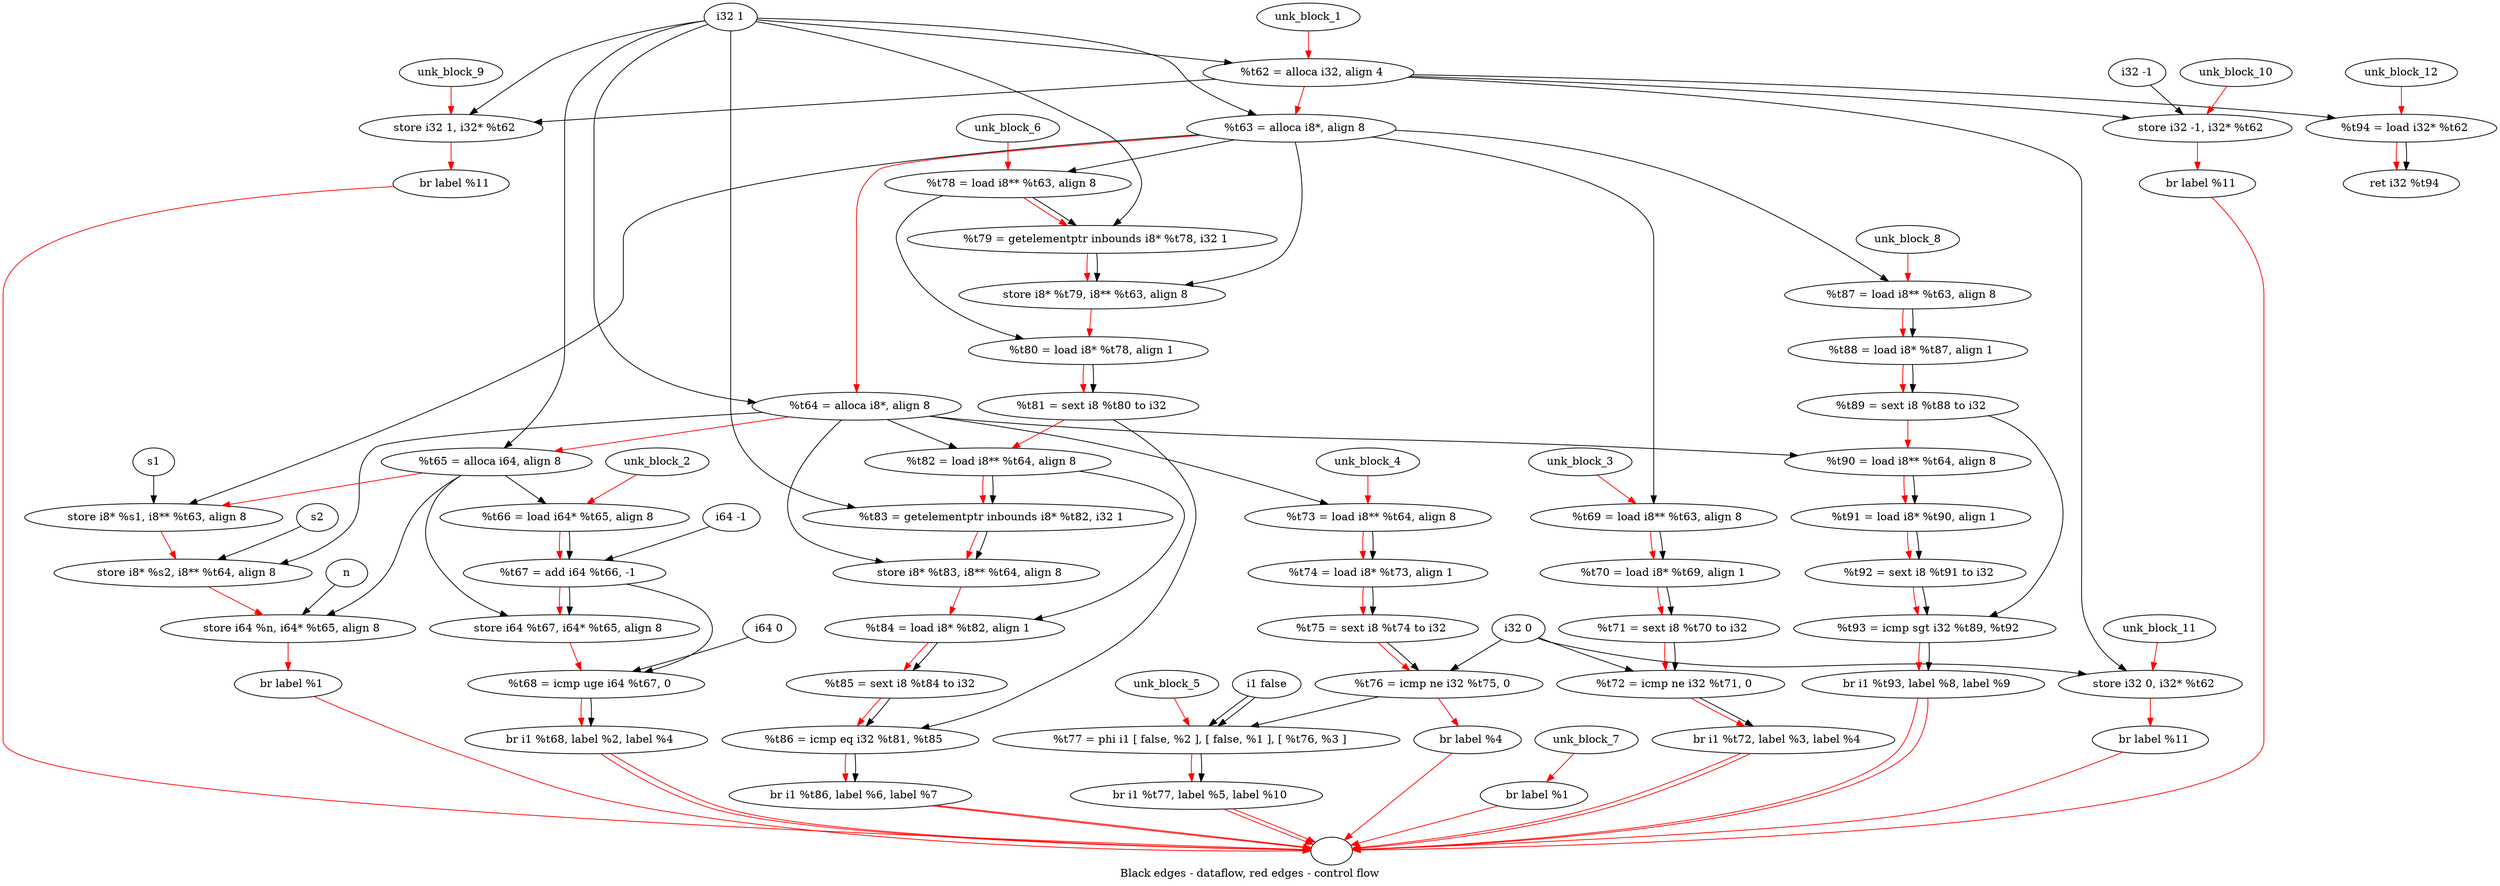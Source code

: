 digraph G {
compound=true
label="Black edges - dataflow, red edges - control flow"
"t62" [label="  %t62 = alloca i32, align 4"]
"t63" [label="  %t63 = alloca i8*, align 8"]
"t64" [label="  %t64 = alloca i8*, align 8"]
"t65" [label="  %t65 = alloca i64, align 8"]
"_1" [label="  store i8* %s1, i8** %t63, align 8"]
"_2" [label="  store i8* %s2, i8** %t64, align 8"]
"_3" [label="  store i64 %n, i64* %t65, align 8"]
"_4" [label="  br label %1"]
"unk_block_1" -> "t62"[color=red]
"i32 1" -> "t62"
"t62" -> "t63"[color=red weight=2]
"i32 1" -> "t63"
"t63" -> "t64"[color=red weight=2]
"i32 1" -> "t64"
"t64" -> "t65"[color=red weight=2]
"i32 1" -> "t65"
"t65" -> "_1"[color=red weight=2]
"s1" -> "_1"
"t63" -> "_1"
"_1" -> "_2"[color=red weight=2]
"s2" -> "_2"
"t64" -> "_2"
"_2" -> "_3"[color=red weight=2]
"n" -> "_3"
"t65" -> "_3"
"_3" -> "_4"[color=red weight=2]
"_4" -> ""[color=red]

"t66" [label="  %t66 = load i64* %t65, align 8"]
"t67" [label="  %t67 = add i64 %t66, -1"]
"_5" [label="  store i64 %t67, i64* %t65, align 8"]
"t68" [label="  %t68 = icmp uge i64 %t67, 0"]
"_6" [label="  br i1 %t68, label %2, label %4"]
"unk_block_2" -> "t66"[color=red]
"t65" -> "t66"
"t66" -> "t67"[color=red weight=2]
"t66" -> "t67"
"i64 -1" -> "t67"
"t67" -> "_5"[color=red weight=2]
"t67" -> "_5"
"t65" -> "_5"
"_5" -> "t68"[color=red weight=2]
"t67" -> "t68"
"i64 0" -> "t68"
"t68" -> "_6"[color=red weight=2]
"t68" -> "_6"
"_6" -> ""[color=red]
"_6" -> ""[color=red]

"t69" [label="  %t69 = load i8** %t63, align 8"]
"t70" [label="  %t70 = load i8* %t69, align 1"]
"t71" [label="  %t71 = sext i8 %t70 to i32"]
"t72" [label="  %t72 = icmp ne i32 %t71, 0"]
"_7" [label="  br i1 %t72, label %3, label %4"]
"unk_block_3" -> "t69"[color=red]
"t63" -> "t69"
"t69" -> "t70"[color=red weight=2]
"t69" -> "t70"
"t70" -> "t71"[color=red weight=2]
"t70" -> "t71"
"t71" -> "t72"[color=red weight=2]
"t71" -> "t72"
"i32 0" -> "t72"
"t72" -> "_7"[color=red weight=2]
"t72" -> "_7"
"_7" -> ""[color=red]
"_7" -> ""[color=red]

"t73" [label="  %t73 = load i8** %t64, align 8"]
"t74" [label="  %t74 = load i8* %t73, align 1"]
"t75" [label="  %t75 = sext i8 %t74 to i32"]
"t76" [label="  %t76 = icmp ne i32 %t75, 0"]
"_8" [label="  br label %4"]
"unk_block_4" -> "t73"[color=red]
"t64" -> "t73"
"t73" -> "t74"[color=red weight=2]
"t73" -> "t74"
"t74" -> "t75"[color=red weight=2]
"t74" -> "t75"
"t75" -> "t76"[color=red weight=2]
"t75" -> "t76"
"i32 0" -> "t76"
"t76" -> "_8"[color=red weight=2]
"_8" -> ""[color=red]

"t77" [label="  %t77 = phi i1 [ false, %2 ], [ false, %1 ], [ %t76, %3 ]"]
"_9" [label="  br i1 %t77, label %5, label %10"]
"unk_block_5" -> "t77"[color=red]
"i1 false" -> "t77"
"i1 false" -> "t77"
"t76" -> "t77"
"t77" -> "_9"[color=red weight=2]
"t77" -> "_9"
"_9" -> ""[color=red]
"_9" -> ""[color=red]

"t78" [label="  %t78 = load i8** %t63, align 8"]
"t79" [label="  %t79 = getelementptr inbounds i8* %t78, i32 1"]
"_10" [label="  store i8* %t79, i8** %t63, align 8"]
"t80" [label="  %t80 = load i8* %t78, align 1"]
"t81" [label="  %t81 = sext i8 %t80 to i32"]
"t82" [label="  %t82 = load i8** %t64, align 8"]
"t83" [label="  %t83 = getelementptr inbounds i8* %t82, i32 1"]
"_11" [label="  store i8* %t83, i8** %t64, align 8"]
"t84" [label="  %t84 = load i8* %t82, align 1"]
"t85" [label="  %t85 = sext i8 %t84 to i32"]
"t86" [label="  %t86 = icmp eq i32 %t81, %t85"]
"_12" [label="  br i1 %t86, label %6, label %7"]
"unk_block_6" -> "t78"[color=red]
"t63" -> "t78"
"t78" -> "t79"[color=red weight=2]
"t78" -> "t79"
"i32 1" -> "t79"
"t79" -> "_10"[color=red weight=2]
"t79" -> "_10"
"t63" -> "_10"
"_10" -> "t80"[color=red weight=2]
"t78" -> "t80"
"t80" -> "t81"[color=red weight=2]
"t80" -> "t81"
"t81" -> "t82"[color=red weight=2]
"t64" -> "t82"
"t82" -> "t83"[color=red weight=2]
"t82" -> "t83"
"i32 1" -> "t83"
"t83" -> "_11"[color=red weight=2]
"t83" -> "_11"
"t64" -> "_11"
"_11" -> "t84"[color=red weight=2]
"t82" -> "t84"
"t84" -> "t85"[color=red weight=2]
"t84" -> "t85"
"t85" -> "t86"[color=red weight=2]
"t81" -> "t86"
"t85" -> "t86"
"t86" -> "_12"[color=red weight=2]
"t86" -> "_12"
"_12" -> ""[color=red]
"_12" -> ""[color=red]

"_13" [label="  br label %1"]
"unk_block_7" -> "_13"[color=red]
"_13" -> ""[color=red]

"t87" [label="  %t87 = load i8** %t63, align 8"]
"t88" [label="  %t88 = load i8* %t87, align 1"]
"t89" [label="  %t89 = sext i8 %t88 to i32"]
"t90" [label="  %t90 = load i8** %t64, align 8"]
"t91" [label="  %t91 = load i8* %t90, align 1"]
"t92" [label="  %t92 = sext i8 %t91 to i32"]
"t93" [label="  %t93 = icmp sgt i32 %t89, %t92"]
"_14" [label="  br i1 %t93, label %8, label %9"]
"unk_block_8" -> "t87"[color=red]
"t63" -> "t87"
"t87" -> "t88"[color=red weight=2]
"t87" -> "t88"
"t88" -> "t89"[color=red weight=2]
"t88" -> "t89"
"t89" -> "t90"[color=red weight=2]
"t64" -> "t90"
"t90" -> "t91"[color=red weight=2]
"t90" -> "t91"
"t91" -> "t92"[color=red weight=2]
"t91" -> "t92"
"t92" -> "t93"[color=red weight=2]
"t89" -> "t93"
"t92" -> "t93"
"t93" -> "_14"[color=red weight=2]
"t93" -> "_14"
"_14" -> ""[color=red]
"_14" -> ""[color=red]

"_15" [label="  store i32 1, i32* %t62"]
"_16" [label="  br label %11"]
"unk_block_9" -> "_15"[color=red]
"i32 1" -> "_15"
"t62" -> "_15"
"_15" -> "_16"[color=red weight=2]
"_16" -> ""[color=red]

"_17" [label="  store i32 -1, i32* %t62"]
"_18" [label="  br label %11"]
"unk_block_10" -> "_17"[color=red]
"i32 -1" -> "_17"
"t62" -> "_17"
"_17" -> "_18"[color=red weight=2]
"_18" -> ""[color=red]

"_19" [label="  store i32 0, i32* %t62"]
"_20" [label="  br label %11"]
"unk_block_11" -> "_19"[color=red]
"i32 0" -> "_19"
"t62" -> "_19"
"_19" -> "_20"[color=red weight=2]
"_20" -> ""[color=red]

"t94" [label="  %t94 = load i32* %t62"]
"_21" [label="  ret i32 %t94"]
"unk_block_12" -> "t94"[color=red]
"t62" -> "t94"
"t94" -> "_21"[color=red weight=2]
"t94" -> "_21"

}
